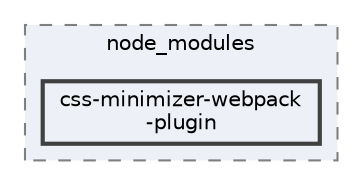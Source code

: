 digraph "pkiclassroomrescheduler/src/main/frontend/node_modules/css-minimizer-webpack-plugin"
{
 // LATEX_PDF_SIZE
  bgcolor="transparent";
  edge [fontname=Helvetica,fontsize=10,labelfontname=Helvetica,labelfontsize=10];
  node [fontname=Helvetica,fontsize=10,shape=box,height=0.2,width=0.4];
  compound=true
  subgraph clusterdir_72953eda66ccb3a2722c28e1c3e6c23b {
    graph [ bgcolor="#edf0f7", pencolor="grey50", label="node_modules", fontname=Helvetica,fontsize=10 style="filled,dashed", URL="dir_72953eda66ccb3a2722c28e1c3e6c23b.html",tooltip=""]
  dir_cb6a1e399a59f8ce8ba2e19e40fc39dd [label="css-minimizer-webpack\l-plugin", fillcolor="#edf0f7", color="grey25", style="filled,bold", URL="dir_cb6a1e399a59f8ce8ba2e19e40fc39dd.html",tooltip=""];
  }
}

